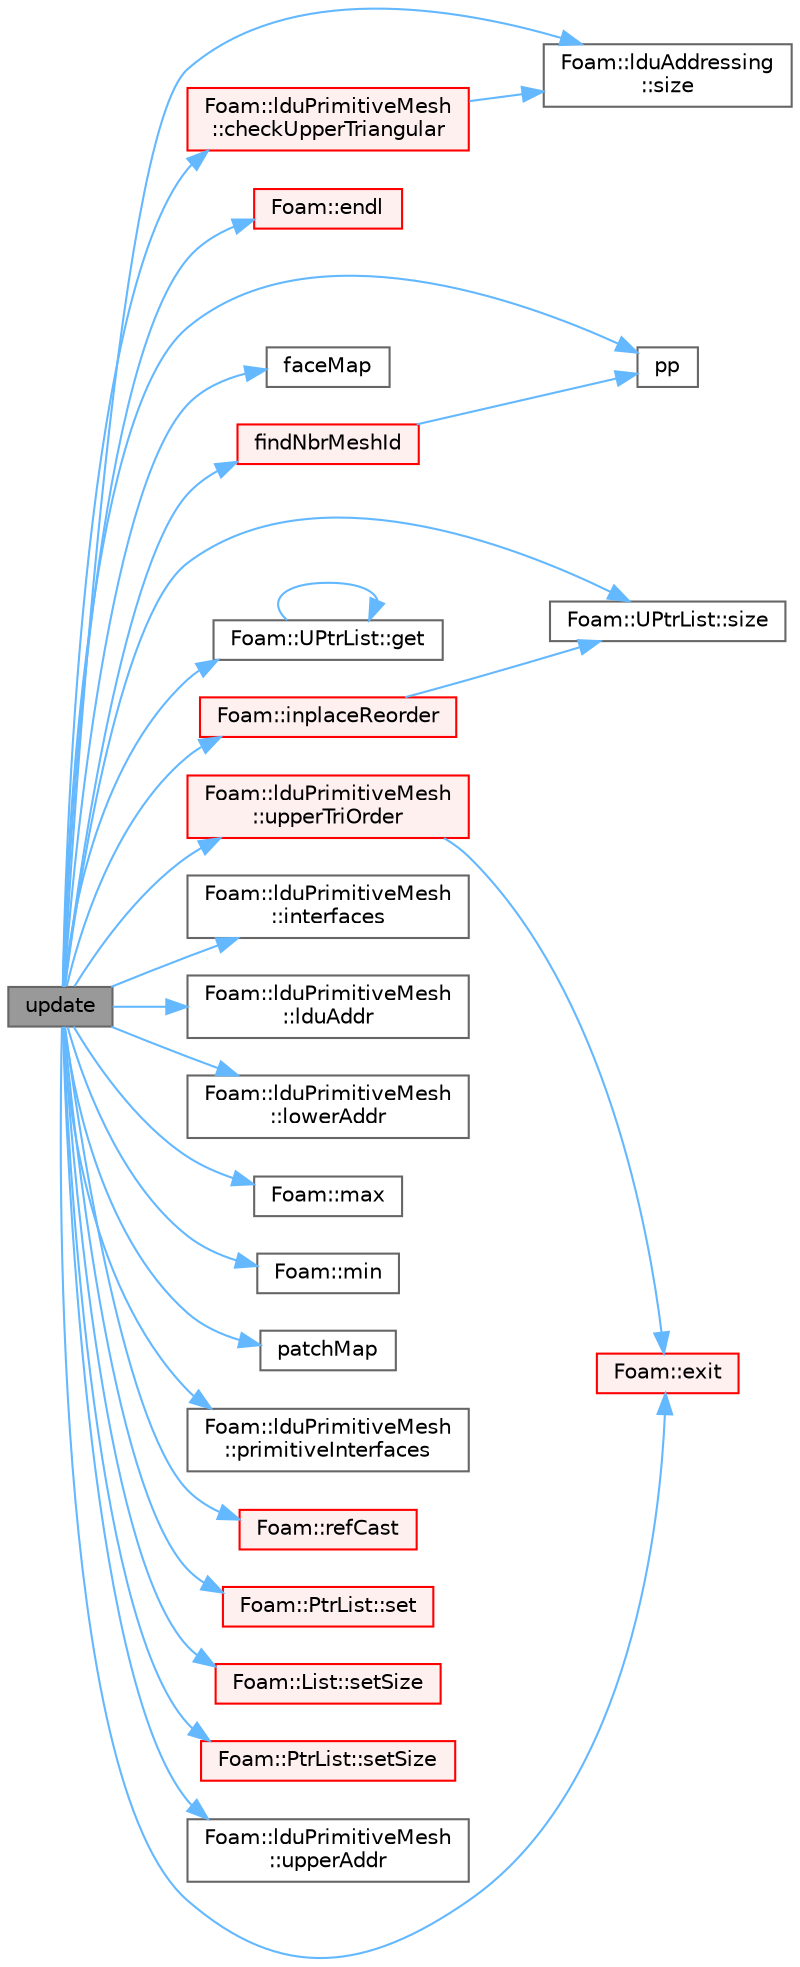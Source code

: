 digraph "update"
{
 // LATEX_PDF_SIZE
  bgcolor="transparent";
  edge [fontname=Helvetica,fontsize=10,labelfontname=Helvetica,labelfontsize=10];
  node [fontname=Helvetica,fontsize=10,shape=box,height=0.2,width=0.4];
  rankdir="LR";
  Node1 [id="Node000001",label="update",height=0.2,width=0.4,color="gray40", fillcolor="grey60", style="filled", fontcolor="black",tooltip=" "];
  Node1 -> Node2 [id="edge1_Node000001_Node000002",color="steelblue1",style="solid",tooltip=" "];
  Node2 [id="Node000002",label="Foam::lduPrimitiveMesh\l::checkUpperTriangular",height=0.2,width=0.4,color="red", fillcolor="#FFF0F0", style="filled",URL="$classFoam_1_1lduPrimitiveMesh.html#a03c341c72aaa7d4f86c4d0693f26f212",tooltip=" "];
  Node2 -> Node5 [id="edge2_Node000002_Node000005",color="steelblue1",style="solid",tooltip=" "];
  Node5 [id="Node000005",label="Foam::lduAddressing\l::size",height=0.2,width=0.4,color="grey40", fillcolor="white", style="filled",URL="$classFoam_1_1lduAddressing.html#a9facbf0a118d395c89884e45a5ca4e4b",tooltip=" "];
  Node1 -> Node8 [id="edge3_Node000001_Node000008",color="steelblue1",style="solid",tooltip=" "];
  Node8 [id="Node000008",label="Foam::endl",height=0.2,width=0.4,color="red", fillcolor="#FFF0F0", style="filled",URL="$namespaceFoam.html#a7d5eca45a323264dc5fe811500ebda47",tooltip=" "];
  Node1 -> Node12 [id="edge4_Node000001_Node000012",color="steelblue1",style="solid",tooltip=" "];
  Node12 [id="Node000012",label="Foam::exit",height=0.2,width=0.4,color="red", fillcolor="#FFF0F0", style="filled",URL="$namespaceFoam.html#ae0529b088aefc9f83b89dce5c31fda64",tooltip=" "];
  Node1 -> Node14 [id="edge5_Node000001_Node000014",color="steelblue1",style="solid",tooltip=" "];
  Node14 [id="Node000014",label="faceMap",height=0.2,width=0.4,color="grey40", fillcolor="white", style="filled",URL="$classFoam_1_1lduPrimitiveMeshAssembly.html#aa5e90fda298abffc9071048d35746bd0",tooltip=" "];
  Node1 -> Node15 [id="edge6_Node000001_Node000015",color="steelblue1",style="solid",tooltip=" "];
  Node15 [id="Node000015",label="findNbrMeshId",height=0.2,width=0.4,color="red", fillcolor="#FFF0F0", style="filled",URL="$classFoam_1_1lduPrimitiveMeshAssembly.html#a40f511be09f3efbac3b9a6711a5c95d3",tooltip=" "];
  Node15 -> Node17 [id="edge7_Node000015_Node000017",color="steelblue1",style="solid",tooltip=" "];
  Node17 [id="Node000017",label="pp",height=0.2,width=0.4,color="grey40", fillcolor="white", style="filled",URL="$checkPatchTopology_8H.html#a62bd17b324c5b9481f03d4b6d6e09f88",tooltip=" "];
  Node1 -> Node18 [id="edge8_Node000001_Node000018",color="steelblue1",style="solid",tooltip=" "];
  Node18 [id="Node000018",label="Foam::UPtrList::get",height=0.2,width=0.4,color="grey40", fillcolor="white", style="filled",URL="$classFoam_1_1UPtrList.html#a8ea8e819eb4da035ba40fb95de8e94d3",tooltip=" "];
  Node18 -> Node18 [id="edge9_Node000018_Node000018",color="steelblue1",style="solid",tooltip=" "];
  Node1 -> Node19 [id="edge10_Node000001_Node000019",color="steelblue1",style="solid",tooltip=" "];
  Node19 [id="Node000019",label="Foam::inplaceReorder",height=0.2,width=0.4,color="red", fillcolor="#FFF0F0", style="filled",URL="$namespaceFoam.html#a843ccaf748dc8f48054962c7d0b6f53b",tooltip=" "];
  Node19 -> Node21 [id="edge11_Node000019_Node000021",color="steelblue1",style="solid",tooltip=" "];
  Node21 [id="Node000021",label="Foam::UPtrList::size",height=0.2,width=0.4,color="grey40", fillcolor="white", style="filled",URL="$classFoam_1_1UPtrList.html#a95603446b248fe1ecf5dc59bcc2eaff0",tooltip=" "];
  Node1 -> Node24 [id="edge12_Node000001_Node000024",color="steelblue1",style="solid",tooltip=" "];
  Node24 [id="Node000024",label="Foam::lduPrimitiveMesh\l::interfaces",height=0.2,width=0.4,color="grey40", fillcolor="white", style="filled",URL="$classFoam_1_1lduPrimitiveMesh.html#a9c7fa7830073e60b4ab1696f1fff3d25",tooltip=" "];
  Node1 -> Node25 [id="edge13_Node000001_Node000025",color="steelblue1",style="solid",tooltip=" "];
  Node25 [id="Node000025",label="Foam::lduPrimitiveMesh\l::lduAddr",height=0.2,width=0.4,color="grey40", fillcolor="white", style="filled",URL="$classFoam_1_1lduPrimitiveMesh.html#ab84bc343e2af910b6a560dd70aa3b4c2",tooltip=" "];
  Node1 -> Node26 [id="edge14_Node000001_Node000026",color="steelblue1",style="solid",tooltip=" "];
  Node26 [id="Node000026",label="Foam::lduPrimitiveMesh\l::lowerAddr",height=0.2,width=0.4,color="grey40", fillcolor="white", style="filled",URL="$classFoam_1_1lduPrimitiveMesh.html#ade6889cf4efa06835703496acc4150e0",tooltip=" "];
  Node1 -> Node27 [id="edge15_Node000001_Node000027",color="steelblue1",style="solid",tooltip=" "];
  Node27 [id="Node000027",label="Foam::max",height=0.2,width=0.4,color="grey40", fillcolor="white", style="filled",URL="$namespaceFoam.html#a0e0c00c14acbabe88eec56a8b0fa2806",tooltip=" "];
  Node1 -> Node28 [id="edge16_Node000001_Node000028",color="steelblue1",style="solid",tooltip=" "];
  Node28 [id="Node000028",label="Foam::min",height=0.2,width=0.4,color="grey40", fillcolor="white", style="filled",URL="$namespaceFoam.html#a96b65441175bbfb9a869045dc05fb0b9",tooltip=" "];
  Node1 -> Node29 [id="edge17_Node000001_Node000029",color="steelblue1",style="solid",tooltip=" "];
  Node29 [id="Node000029",label="patchMap",height=0.2,width=0.4,color="grey40", fillcolor="white", style="filled",URL="$classFoam_1_1lduPrimitiveMeshAssembly.html#a97159e9252f20eebea850e422a871eaf",tooltip=" "];
  Node1 -> Node17 [id="edge18_Node000001_Node000017",color="steelblue1",style="solid",tooltip=" "];
  Node1 -> Node30 [id="edge19_Node000001_Node000030",color="steelblue1",style="solid",tooltip=" "];
  Node30 [id="Node000030",label="Foam::lduPrimitiveMesh\l::primitiveInterfaces",height=0.2,width=0.4,color="grey40", fillcolor="white", style="filled",URL="$classFoam_1_1lduPrimitiveMesh.html#a6c85e0ecb9d8a4fa6b11722867890d2e",tooltip=" "];
  Node1 -> Node31 [id="edge20_Node000001_Node000031",color="steelblue1",style="solid",tooltip=" "];
  Node31 [id="Node000031",label="Foam::refCast",height=0.2,width=0.4,color="red", fillcolor="#FFF0F0", style="filled",URL="$namespaceFoam.html#a0b18ffad13f9e7e1ae8e921f396c51f5",tooltip=" "];
  Node1 -> Node32 [id="edge21_Node000001_Node000032",color="steelblue1",style="solid",tooltip=" "];
  Node32 [id="Node000032",label="Foam::PtrList::set",height=0.2,width=0.4,color="red", fillcolor="#FFF0F0", style="filled",URL="$classFoam_1_1PtrList.html#a0e0a32f842b05e1d69f10292dc27198a",tooltip=" "];
  Node1 -> Node34 [id="edge22_Node000001_Node000034",color="steelblue1",style="solid",tooltip=" "];
  Node34 [id="Node000034",label="Foam::List::setSize",height=0.2,width=0.4,color="red", fillcolor="#FFF0F0", style="filled",URL="$classFoam_1_1List.html#a1a7984b90f8855606fc18a92a71fa99f",tooltip=" "];
  Node1 -> Node36 [id="edge23_Node000001_Node000036",color="steelblue1",style="solid",tooltip=" "];
  Node36 [id="Node000036",label="Foam::PtrList::setSize",height=0.2,width=0.4,color="red", fillcolor="#FFF0F0", style="filled",URL="$classFoam_1_1PtrList.html#a69101c7616426ea26b33577a730b73e8",tooltip=" "];
  Node1 -> Node5 [id="edge24_Node000001_Node000005",color="steelblue1",style="solid",tooltip=" "];
  Node1 -> Node21 [id="edge25_Node000001_Node000021",color="steelblue1",style="solid",tooltip=" "];
  Node1 -> Node37 [id="edge26_Node000001_Node000037",color="steelblue1",style="solid",tooltip=" "];
  Node37 [id="Node000037",label="Foam::lduPrimitiveMesh\l::upperAddr",height=0.2,width=0.4,color="grey40", fillcolor="white", style="filled",URL="$classFoam_1_1lduPrimitiveMesh.html#a014822938fc0c1f9999cf97698986d5e",tooltip=" "];
  Node1 -> Node38 [id="edge27_Node000001_Node000038",color="steelblue1",style="solid",tooltip=" "];
  Node38 [id="Node000038",label="Foam::lduPrimitiveMesh\l::upperTriOrder",height=0.2,width=0.4,color="red", fillcolor="#FFF0F0", style="filled",URL="$classFoam_1_1lduPrimitiveMesh.html#a7c4cef1d5365624b63d34ed0e0011fb7",tooltip=" "];
  Node38 -> Node12 [id="edge28_Node000038_Node000012",color="steelblue1",style="solid",tooltip=" "];
}
